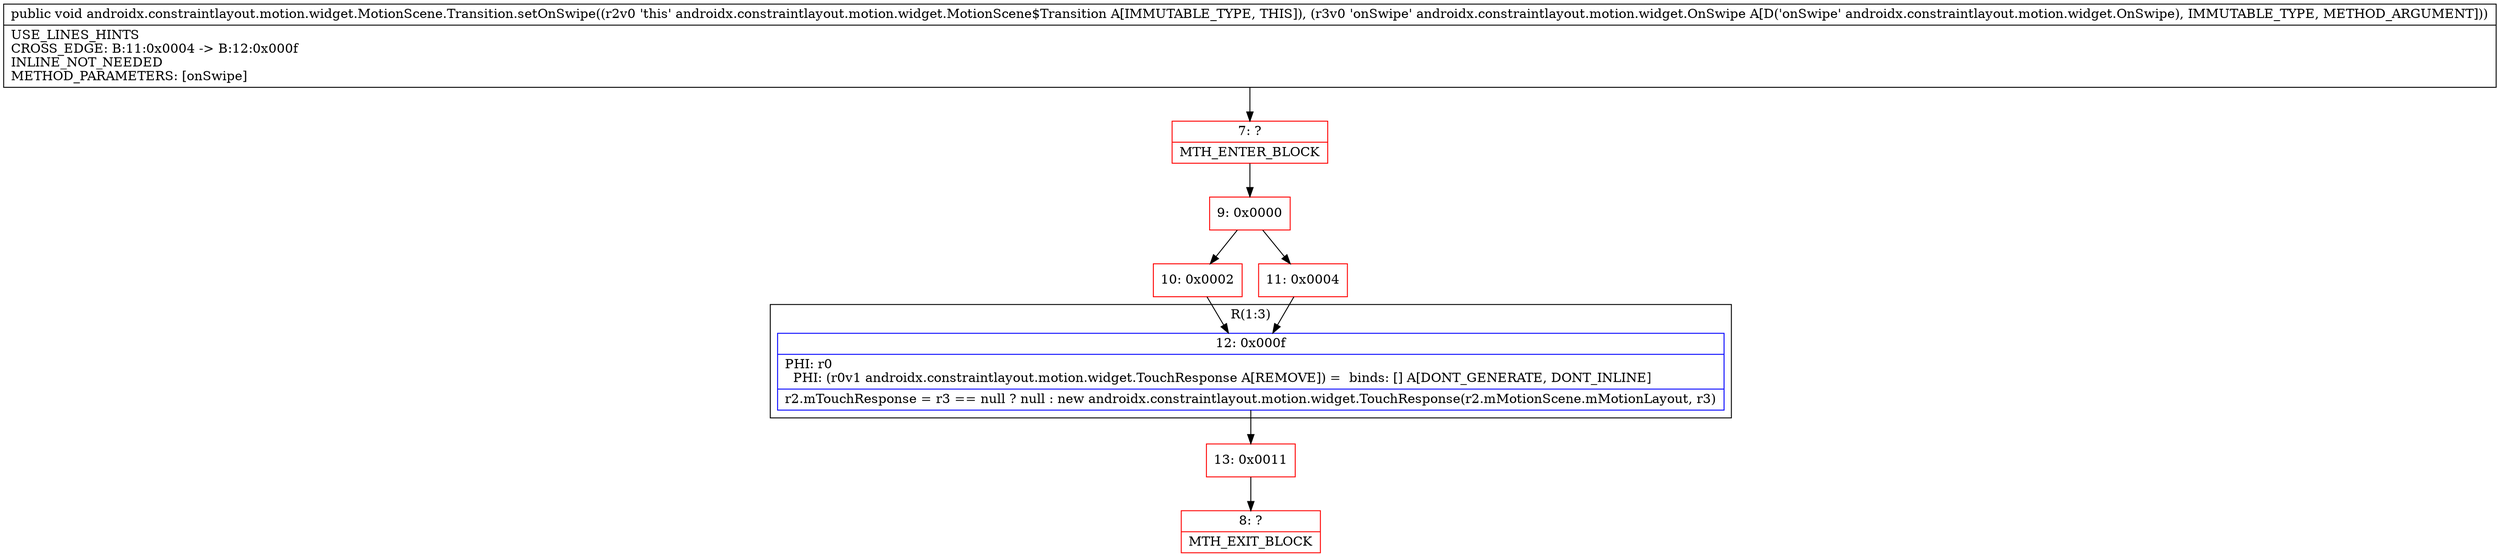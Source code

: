 digraph "CFG forandroidx.constraintlayout.motion.widget.MotionScene.Transition.setOnSwipe(Landroidx\/constraintlayout\/motion\/widget\/OnSwipe;)V" {
subgraph cluster_Region_1451837345 {
label = "R(1:3)";
node [shape=record,color=blue];
Node_12 [shape=record,label="{12\:\ 0x000f|PHI: r0 \l  PHI: (r0v1 androidx.constraintlayout.motion.widget.TouchResponse A[REMOVE]) =  binds: [] A[DONT_GENERATE, DONT_INLINE]\l|r2.mTouchResponse = r3 == null ? null : new androidx.constraintlayout.motion.widget.TouchResponse(r2.mMotionScene.mMotionLayout, r3)\l}"];
}
Node_7 [shape=record,color=red,label="{7\:\ ?|MTH_ENTER_BLOCK\l}"];
Node_9 [shape=record,color=red,label="{9\:\ 0x0000}"];
Node_10 [shape=record,color=red,label="{10\:\ 0x0002}"];
Node_13 [shape=record,color=red,label="{13\:\ 0x0011}"];
Node_8 [shape=record,color=red,label="{8\:\ ?|MTH_EXIT_BLOCK\l}"];
Node_11 [shape=record,color=red,label="{11\:\ 0x0004}"];
MethodNode[shape=record,label="{public void androidx.constraintlayout.motion.widget.MotionScene.Transition.setOnSwipe((r2v0 'this' androidx.constraintlayout.motion.widget.MotionScene$Transition A[IMMUTABLE_TYPE, THIS]), (r3v0 'onSwipe' androidx.constraintlayout.motion.widget.OnSwipe A[D('onSwipe' androidx.constraintlayout.motion.widget.OnSwipe), IMMUTABLE_TYPE, METHOD_ARGUMENT]))  | USE_LINES_HINTS\lCROSS_EDGE: B:11:0x0004 \-\> B:12:0x000f\lINLINE_NOT_NEEDED\lMETHOD_PARAMETERS: [onSwipe]\l}"];
MethodNode -> Node_7;Node_12 -> Node_13;
Node_7 -> Node_9;
Node_9 -> Node_10;
Node_9 -> Node_11;
Node_10 -> Node_12;
Node_13 -> Node_8;
Node_11 -> Node_12;
}

